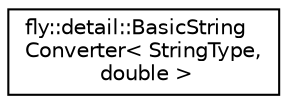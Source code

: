 digraph "Graphical Class Hierarchy"
{
 // LATEX_PDF_SIZE
  edge [fontname="Helvetica",fontsize="10",labelfontname="Helvetica",labelfontsize="10"];
  node [fontname="Helvetica",fontsize="10",shape=record];
  rankdir="LR";
  Node0 [label="fly::detail::BasicString\lConverter\< StringType,\l double \>",height=0.2,width=0.4,color="black", fillcolor="white", style="filled",URL="$structfly_1_1detail_1_1_basic_string_converter_3_01_string_type_00_01double_01_4.html",tooltip=" "];
}
